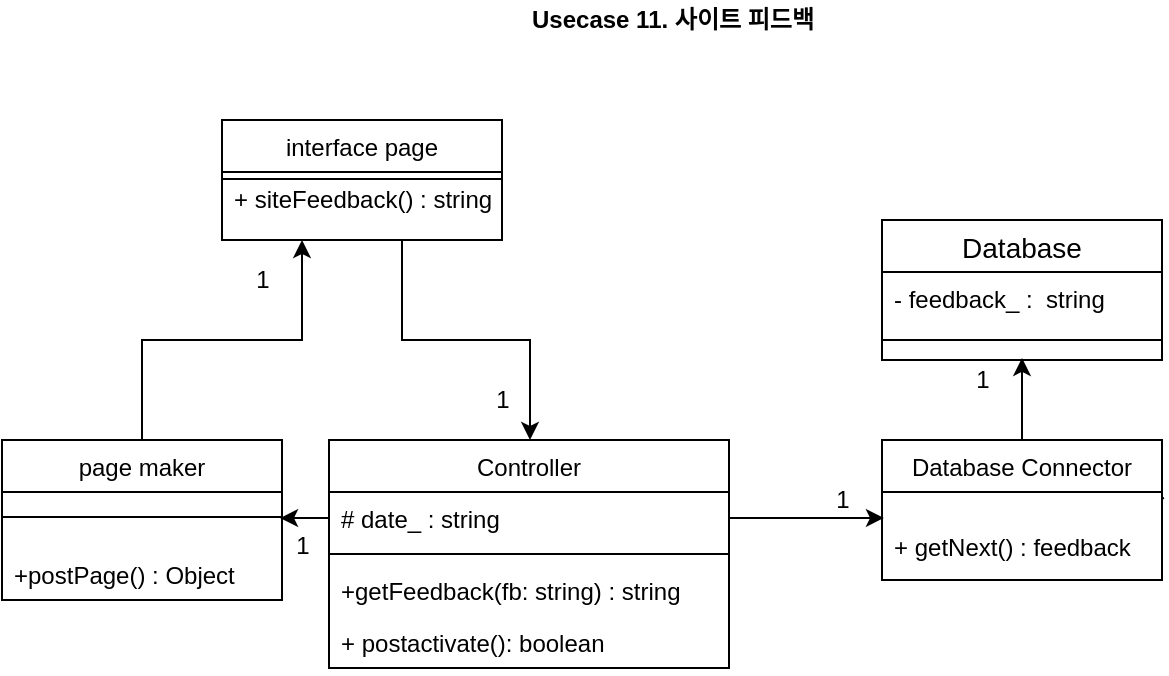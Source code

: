 <mxfile version="14.6.6" type="github"><diagram id="IzhmOMNU6CNH8Hmssbct" name="Page-1"><mxGraphModel dx="675" dy="544" grid="0" gridSize="10" guides="1" tooltips="1" connect="1" arrows="1" fold="1" page="1" pageScale="1" pageWidth="827" pageHeight="1169" math="0" shadow="0"><root><mxCell id="0"/><mxCell id="1" parent="0"/><mxCell id="e95UymurPrL_QEzpHxyj-1" value="&lt;b&gt;Usecase 11. 사이트 피드백&lt;/b&gt;" style="text;html=1;align=center;verticalAlign=middle;resizable=0;points=[];autosize=1;strokeColor=none;" vertex="1" parent="1"><mxGeometry x="310" y="140" width="150" height="20" as="geometry"/></mxCell><mxCell id="e95UymurPrL_QEzpHxyj-25" value="Controller" style="swimlane;fontStyle=0;childLayout=stackLayout;horizontal=1;startSize=26;fillColor=none;horizontalStack=0;resizeParent=1;resizeParentMax=0;resizeLast=0;collapsible=1;marginBottom=0;" vertex="1" parent="1"><mxGeometry x="213.5" y="360" width="200" height="114" as="geometry"/></mxCell><mxCell id="e95UymurPrL_QEzpHxyj-26" value="# date_ : string" style="text;strokeColor=none;fillColor=none;align=left;verticalAlign=top;spacingLeft=4;spacingRight=4;overflow=hidden;rotatable=0;points=[[0,0.5],[1,0.5]];portConstraint=eastwest;" vertex="1" parent="e95UymurPrL_QEzpHxyj-25"><mxGeometry y="26" width="200" height="26" as="geometry"/></mxCell><mxCell id="e95UymurPrL_QEzpHxyj-49" value="" style="line;strokeWidth=1;rotatable=0;dashed=0;labelPosition=right;align=left;verticalAlign=middle;spacingTop=0;spacingLeft=6;points=[];portConstraint=eastwest;" vertex="1" parent="e95UymurPrL_QEzpHxyj-25"><mxGeometry y="52" width="200" height="10" as="geometry"/></mxCell><mxCell id="e95UymurPrL_QEzpHxyj-27" value="+getFeedback(fb: string) : string" style="text;strokeColor=none;fillColor=none;align=left;verticalAlign=top;spacingLeft=4;spacingRight=4;overflow=hidden;rotatable=0;points=[[0,0.5],[1,0.5]];portConstraint=eastwest;" vertex="1" parent="e95UymurPrL_QEzpHxyj-25"><mxGeometry y="62" width="200" height="26" as="geometry"/></mxCell><mxCell id="e95UymurPrL_QEzpHxyj-28" value="+ postactivate(): boolean" style="text;strokeColor=none;fillColor=none;align=left;verticalAlign=top;spacingLeft=4;spacingRight=4;overflow=hidden;rotatable=0;points=[[0,0.5],[1,0.5]];portConstraint=eastwest;" vertex="1" parent="e95UymurPrL_QEzpHxyj-25"><mxGeometry y="88" width="200" height="26" as="geometry"/></mxCell><mxCell id="e95UymurPrL_QEzpHxyj-29" style="edgeStyle=orthogonalEdgeStyle;rounded=0;orthogonalLoop=1;jettySize=auto;html=1;entryX=0.5;entryY=0.977;entryDx=0;entryDy=0;entryPerimeter=0;" edge="1" parent="1" source="e95UymurPrL_QEzpHxyj-30" target="e95UymurPrL_QEzpHxyj-42"><mxGeometry relative="1" as="geometry"/></mxCell><mxCell id="e95UymurPrL_QEzpHxyj-30" value="Database Connector" style="swimlane;fontStyle=0;childLayout=stackLayout;horizontal=1;startSize=26;fillColor=none;horizontalStack=0;resizeParent=1;resizeParentMax=0;resizeLast=0;collapsible=1;marginBottom=0;" vertex="1" parent="1"><mxGeometry x="490" y="360" width="140" height="70" as="geometry"/></mxCell><mxCell id="e95UymurPrL_QEzpHxyj-31" value="" style="endArrow=none;html=1;rounded=0;startArrow=none;" edge="1" parent="e95UymurPrL_QEzpHxyj-30" source="e95UymurPrL_QEzpHxyj-32"><mxGeometry relative="1" as="geometry"><mxPoint y="30.5" as="sourcePoint"/><mxPoint x="141" y="29" as="targetPoint"/></mxGeometry></mxCell><mxCell id="e95UymurPrL_QEzpHxyj-32" value="&#xa;+ getNext() : feedback" style="text;strokeColor=none;fillColor=none;align=left;verticalAlign=top;spacingLeft=4;spacingRight=4;overflow=hidden;rotatable=0;points=[[0,0.5],[1,0.5]];portConstraint=eastwest;" vertex="1" parent="e95UymurPrL_QEzpHxyj-30"><mxGeometry y="26" width="140" height="44" as="geometry"/></mxCell><mxCell id="e95UymurPrL_QEzpHxyj-33" style="edgeStyle=orthogonalEdgeStyle;rounded=0;orthogonalLoop=1;jettySize=auto;html=1;" edge="1" parent="1" source="e95UymurPrL_QEzpHxyj-34" target="e95UymurPrL_QEzpHxyj-25"><mxGeometry relative="1" as="geometry"><Array as="points"><mxPoint x="250" y="310"/><mxPoint x="314" y="310"/></Array></mxGeometry></mxCell><mxCell id="e95UymurPrL_QEzpHxyj-34" value="interface page" style="swimlane;fontStyle=0;childLayout=stackLayout;horizontal=1;startSize=26;fillColor=none;horizontalStack=0;resizeParent=1;resizeParentMax=0;resizeLast=0;collapsible=1;marginBottom=0;" vertex="1" parent="1"><mxGeometry x="160" y="200" width="140" height="60" as="geometry"/></mxCell><mxCell id="e95UymurPrL_QEzpHxyj-36" value="" style="endArrow=none;html=1;rounded=0;" edge="1" parent="e95UymurPrL_QEzpHxyj-34"><mxGeometry relative="1" as="geometry"><mxPoint y="29.5" as="sourcePoint"/><mxPoint x="140" y="29.5" as="targetPoint"/></mxGeometry></mxCell><mxCell id="e95UymurPrL_QEzpHxyj-35" value="+ siteFeedback() : string" style="text;strokeColor=none;fillColor=none;align=left;verticalAlign=top;spacingLeft=4;spacingRight=4;overflow=hidden;rotatable=0;points=[[0,0.5],[1,0.5]];portConstraint=eastwest;" vertex="1" parent="e95UymurPrL_QEzpHxyj-34"><mxGeometry y="26" width="140" height="34" as="geometry"/></mxCell><mxCell id="e95UymurPrL_QEzpHxyj-37" style="edgeStyle=orthogonalEdgeStyle;rounded=0;orthogonalLoop=1;jettySize=auto;html=1;" edge="1" parent="1" source="e95UymurPrL_QEzpHxyj-38" target="e95UymurPrL_QEzpHxyj-34"><mxGeometry relative="1" as="geometry"><Array as="points"><mxPoint x="120" y="310"/><mxPoint x="200" y="310"/></Array></mxGeometry></mxCell><mxCell id="e95UymurPrL_QEzpHxyj-38" value="page maker" style="swimlane;fontStyle=0;childLayout=stackLayout;horizontal=1;startSize=26;fillColor=none;horizontalStack=0;resizeParent=1;resizeParentMax=0;resizeLast=0;collapsible=1;marginBottom=0;" vertex="1" parent="1"><mxGeometry x="50" y="360" width="140" height="80" as="geometry"/></mxCell><mxCell id="e95UymurPrL_QEzpHxyj-39" value="" style="endArrow=none;html=1;rounded=0;" edge="1" parent="e95UymurPrL_QEzpHxyj-38"><mxGeometry relative="1" as="geometry"><mxPoint y="38.5" as="sourcePoint"/><mxPoint x="140" y="38.5" as="targetPoint"/></mxGeometry></mxCell><mxCell id="e95UymurPrL_QEzpHxyj-41" value="Database" style="swimlane;fontStyle=0;childLayout=stackLayout;horizontal=1;startSize=26;horizontalStack=0;resizeParent=1;resizeParentMax=0;resizeLast=0;collapsible=1;marginBottom=0;align=center;fontSize=14;" vertex="1" parent="1"><mxGeometry x="490" y="250" width="140" height="70" as="geometry"/></mxCell><mxCell id="e95UymurPrL_QEzpHxyj-42" value="- feedback_ :  string" style="text;strokeColor=none;fillColor=none;spacingLeft=4;spacingRight=4;overflow=hidden;rotatable=0;points=[[0,0.5],[1,0.5]];portConstraint=eastwest;fontSize=12;" vertex="1" parent="e95UymurPrL_QEzpHxyj-41"><mxGeometry y="26" width="140" height="44" as="geometry"/></mxCell><mxCell id="e95UymurPrL_QEzpHxyj-43" value="" style="endArrow=none;html=1;rounded=0;" edge="1" parent="e95UymurPrL_QEzpHxyj-41"><mxGeometry relative="1" as="geometry"><mxPoint y="60" as="sourcePoint"/><mxPoint x="140" y="60" as="targetPoint"/></mxGeometry></mxCell><mxCell id="e95UymurPrL_QEzpHxyj-44" value="&#xa;&#xa;+postPage() : Object" style="text;strokeColor=none;fillColor=none;align=left;verticalAlign=top;spacingLeft=4;spacingRight=4;overflow=hidden;rotatable=0;points=[[0,0.5],[1,0.5]];portConstraint=eastwest;" vertex="1" parent="1"><mxGeometry x="50" y="386" width="140" height="54" as="geometry"/></mxCell><mxCell id="e95UymurPrL_QEzpHxyj-47" style="edgeStyle=orthogonalEdgeStyle;rounded=0;orthogonalLoop=1;jettySize=auto;html=1;entryX=0.007;entryY=0.295;entryDx=0;entryDy=0;entryPerimeter=0;" edge="1" parent="1" source="e95UymurPrL_QEzpHxyj-26" target="e95UymurPrL_QEzpHxyj-32"><mxGeometry relative="1" as="geometry"/></mxCell><mxCell id="e95UymurPrL_QEzpHxyj-50" style="edgeStyle=orthogonalEdgeStyle;rounded=0;orthogonalLoop=1;jettySize=auto;html=1;entryX=0.993;entryY=0.241;entryDx=0;entryDy=0;entryPerimeter=0;" edge="1" parent="1" source="e95UymurPrL_QEzpHxyj-26" target="e95UymurPrL_QEzpHxyj-44"><mxGeometry relative="1" as="geometry"/></mxCell><mxCell id="e95UymurPrL_QEzpHxyj-51" value="1" style="text;html=1;align=center;verticalAlign=middle;resizable=0;points=[];autosize=1;strokeColor=none;" vertex="1" parent="1"><mxGeometry x="190" y="403" width="20" height="20" as="geometry"/></mxCell><mxCell id="e95UymurPrL_QEzpHxyj-52" value="1" style="text;html=1;align=center;verticalAlign=middle;resizable=0;points=[];autosize=1;strokeColor=none;" vertex="1" parent="1"><mxGeometry x="290" y="330" width="20" height="20" as="geometry"/></mxCell><mxCell id="e95UymurPrL_QEzpHxyj-53" value="1" style="text;html=1;align=center;verticalAlign=middle;resizable=0;points=[];autosize=1;strokeColor=none;" vertex="1" parent="1"><mxGeometry x="460" y="380" width="20" height="20" as="geometry"/></mxCell><mxCell id="e95UymurPrL_QEzpHxyj-54" value="1" style="text;html=1;align=center;verticalAlign=middle;resizable=0;points=[];autosize=1;strokeColor=none;" vertex="1" parent="1"><mxGeometry x="530" y="320" width="20" height="20" as="geometry"/></mxCell><mxCell id="e95UymurPrL_QEzpHxyj-55" value="1" style="text;html=1;align=center;verticalAlign=middle;resizable=0;points=[];autosize=1;strokeColor=none;" vertex="1" parent="1"><mxGeometry x="170" y="270" width="20" height="20" as="geometry"/></mxCell></root></mxGraphModel></diagram></mxfile>